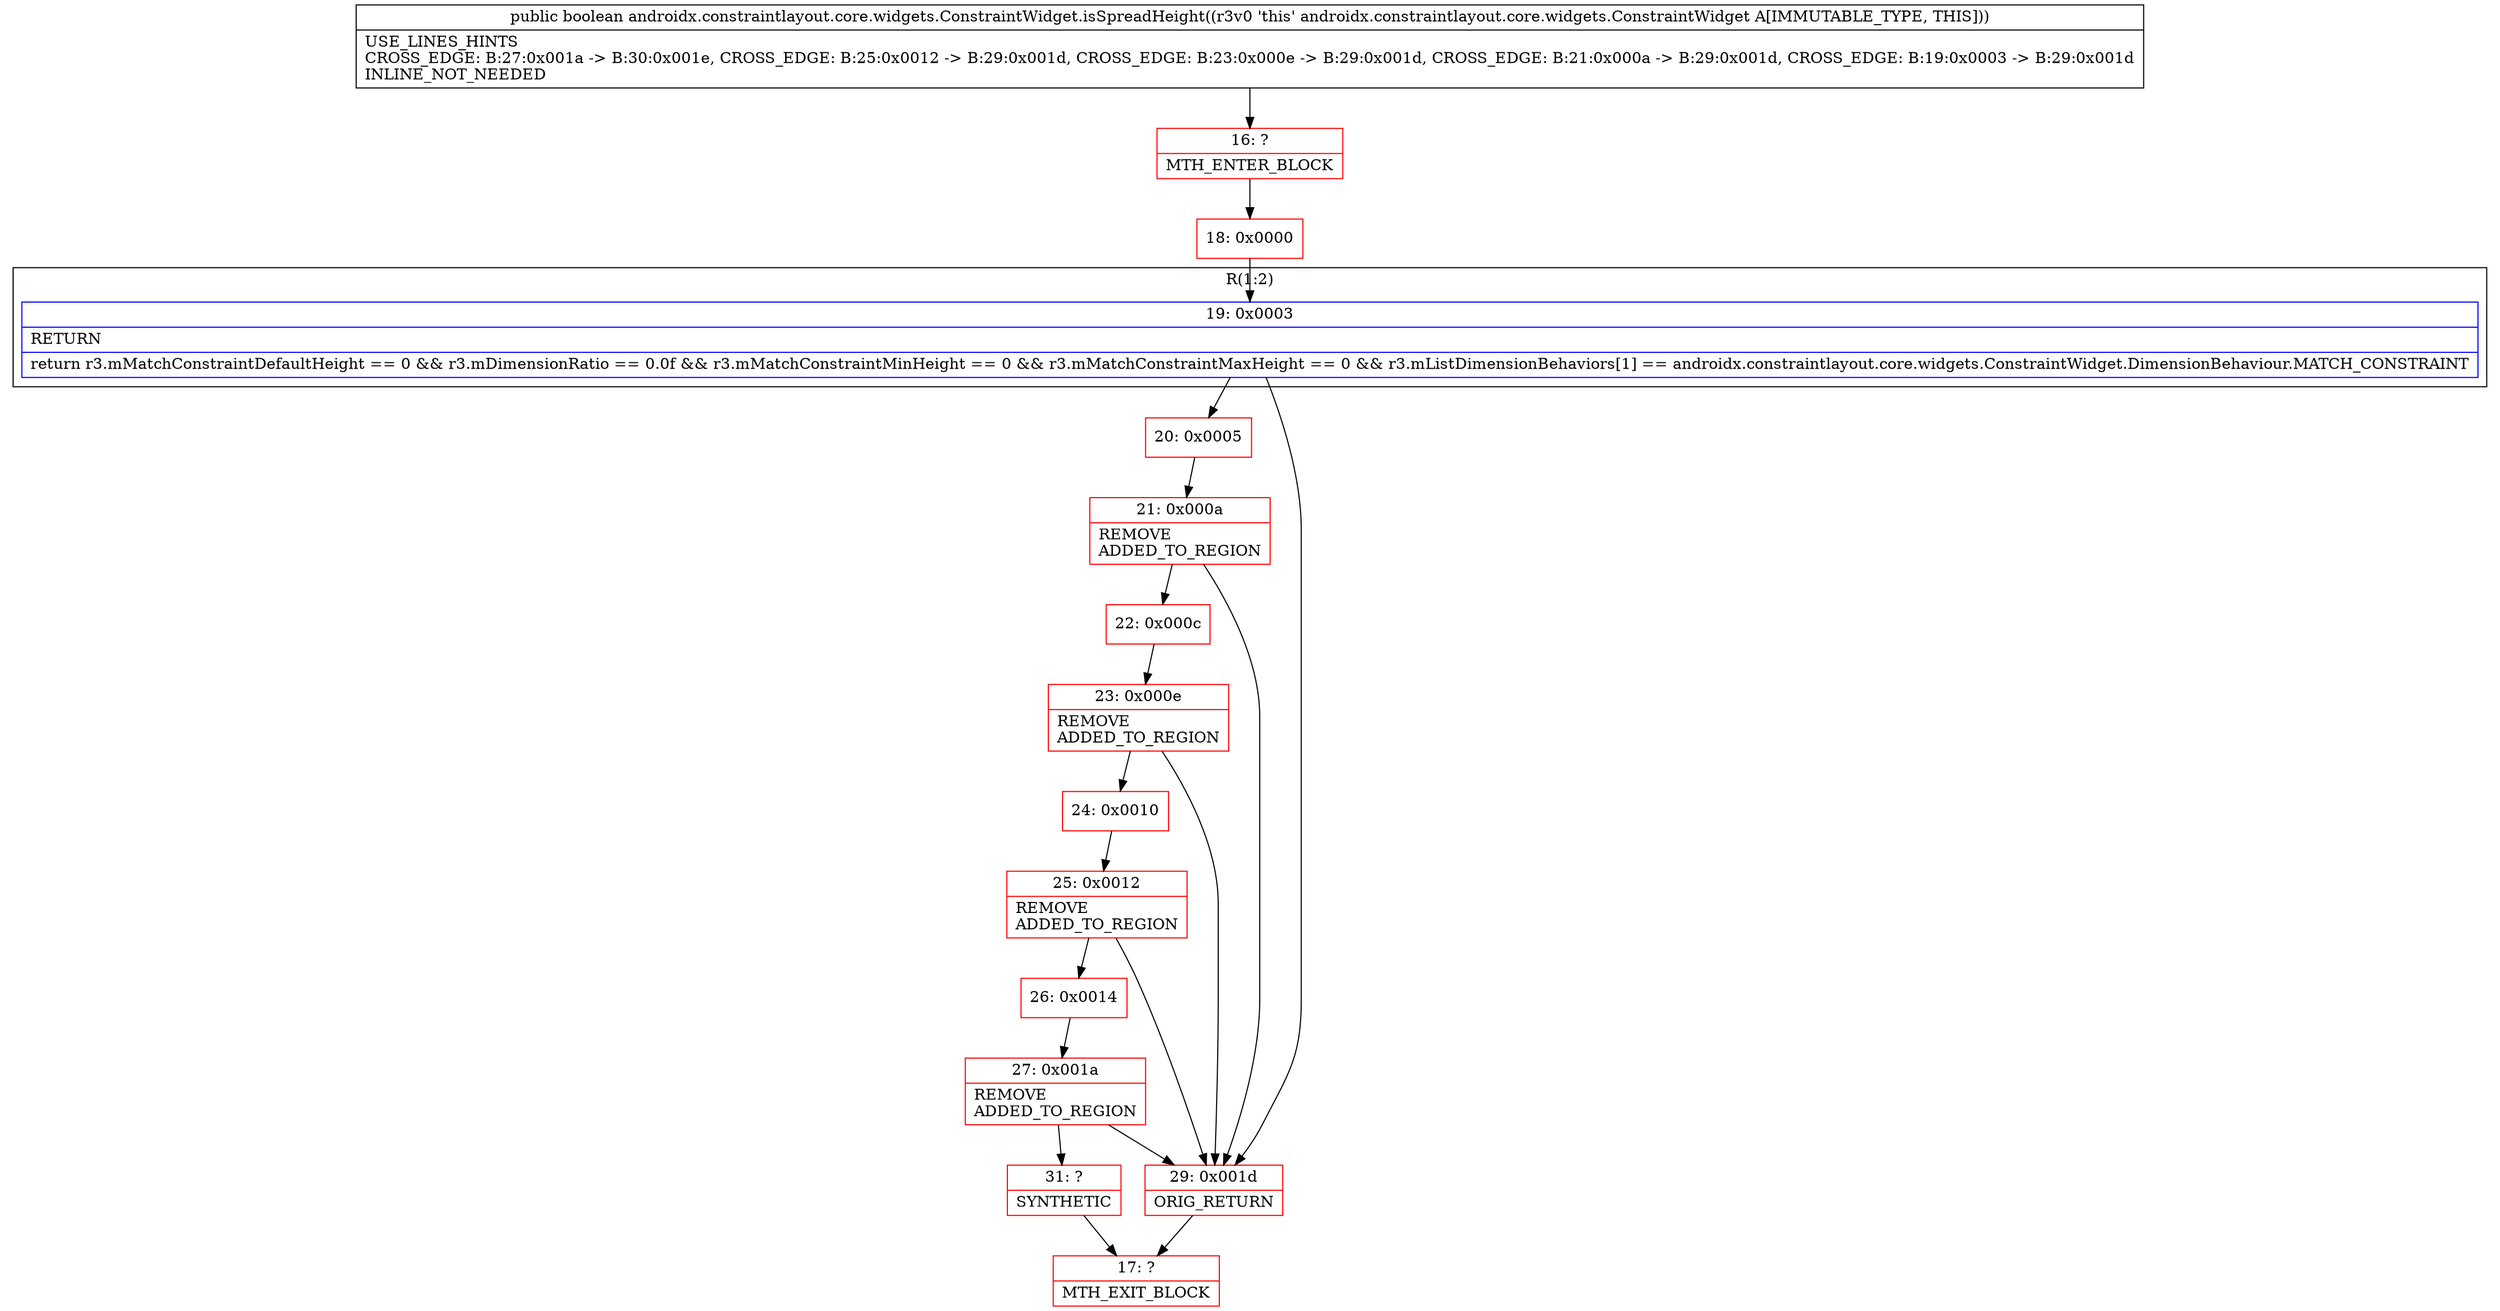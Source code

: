 digraph "CFG forandroidx.constraintlayout.core.widgets.ConstraintWidget.isSpreadHeight()Z" {
subgraph cluster_Region_957025769 {
label = "R(1:2)";
node [shape=record,color=blue];
Node_19 [shape=record,label="{19\:\ 0x0003|RETURN\l|return r3.mMatchConstraintDefaultHeight == 0 && r3.mDimensionRatio == 0.0f && r3.mMatchConstraintMinHeight == 0 && r3.mMatchConstraintMaxHeight == 0 && r3.mListDimensionBehaviors[1] == androidx.constraintlayout.core.widgets.ConstraintWidget.DimensionBehaviour.MATCH_CONSTRAINT\l}"];
}
Node_16 [shape=record,color=red,label="{16\:\ ?|MTH_ENTER_BLOCK\l}"];
Node_18 [shape=record,color=red,label="{18\:\ 0x0000}"];
Node_20 [shape=record,color=red,label="{20\:\ 0x0005}"];
Node_21 [shape=record,color=red,label="{21\:\ 0x000a|REMOVE\lADDED_TO_REGION\l}"];
Node_22 [shape=record,color=red,label="{22\:\ 0x000c}"];
Node_23 [shape=record,color=red,label="{23\:\ 0x000e|REMOVE\lADDED_TO_REGION\l}"];
Node_24 [shape=record,color=red,label="{24\:\ 0x0010}"];
Node_25 [shape=record,color=red,label="{25\:\ 0x0012|REMOVE\lADDED_TO_REGION\l}"];
Node_26 [shape=record,color=red,label="{26\:\ 0x0014}"];
Node_27 [shape=record,color=red,label="{27\:\ 0x001a|REMOVE\lADDED_TO_REGION\l}"];
Node_31 [shape=record,color=red,label="{31\:\ ?|SYNTHETIC\l}"];
Node_17 [shape=record,color=red,label="{17\:\ ?|MTH_EXIT_BLOCK\l}"];
Node_29 [shape=record,color=red,label="{29\:\ 0x001d|ORIG_RETURN\l}"];
MethodNode[shape=record,label="{public boolean androidx.constraintlayout.core.widgets.ConstraintWidget.isSpreadHeight((r3v0 'this' androidx.constraintlayout.core.widgets.ConstraintWidget A[IMMUTABLE_TYPE, THIS]))  | USE_LINES_HINTS\lCROSS_EDGE: B:27:0x001a \-\> B:30:0x001e, CROSS_EDGE: B:25:0x0012 \-\> B:29:0x001d, CROSS_EDGE: B:23:0x000e \-\> B:29:0x001d, CROSS_EDGE: B:21:0x000a \-\> B:29:0x001d, CROSS_EDGE: B:19:0x0003 \-\> B:29:0x001d\lINLINE_NOT_NEEDED\l}"];
MethodNode -> Node_16;Node_19 -> Node_20;
Node_19 -> Node_29;
Node_16 -> Node_18;
Node_18 -> Node_19;
Node_20 -> Node_21;
Node_21 -> Node_22;
Node_21 -> Node_29;
Node_22 -> Node_23;
Node_23 -> Node_24;
Node_23 -> Node_29;
Node_24 -> Node_25;
Node_25 -> Node_26;
Node_25 -> Node_29;
Node_26 -> Node_27;
Node_27 -> Node_29;
Node_27 -> Node_31;
Node_31 -> Node_17;
Node_29 -> Node_17;
}


